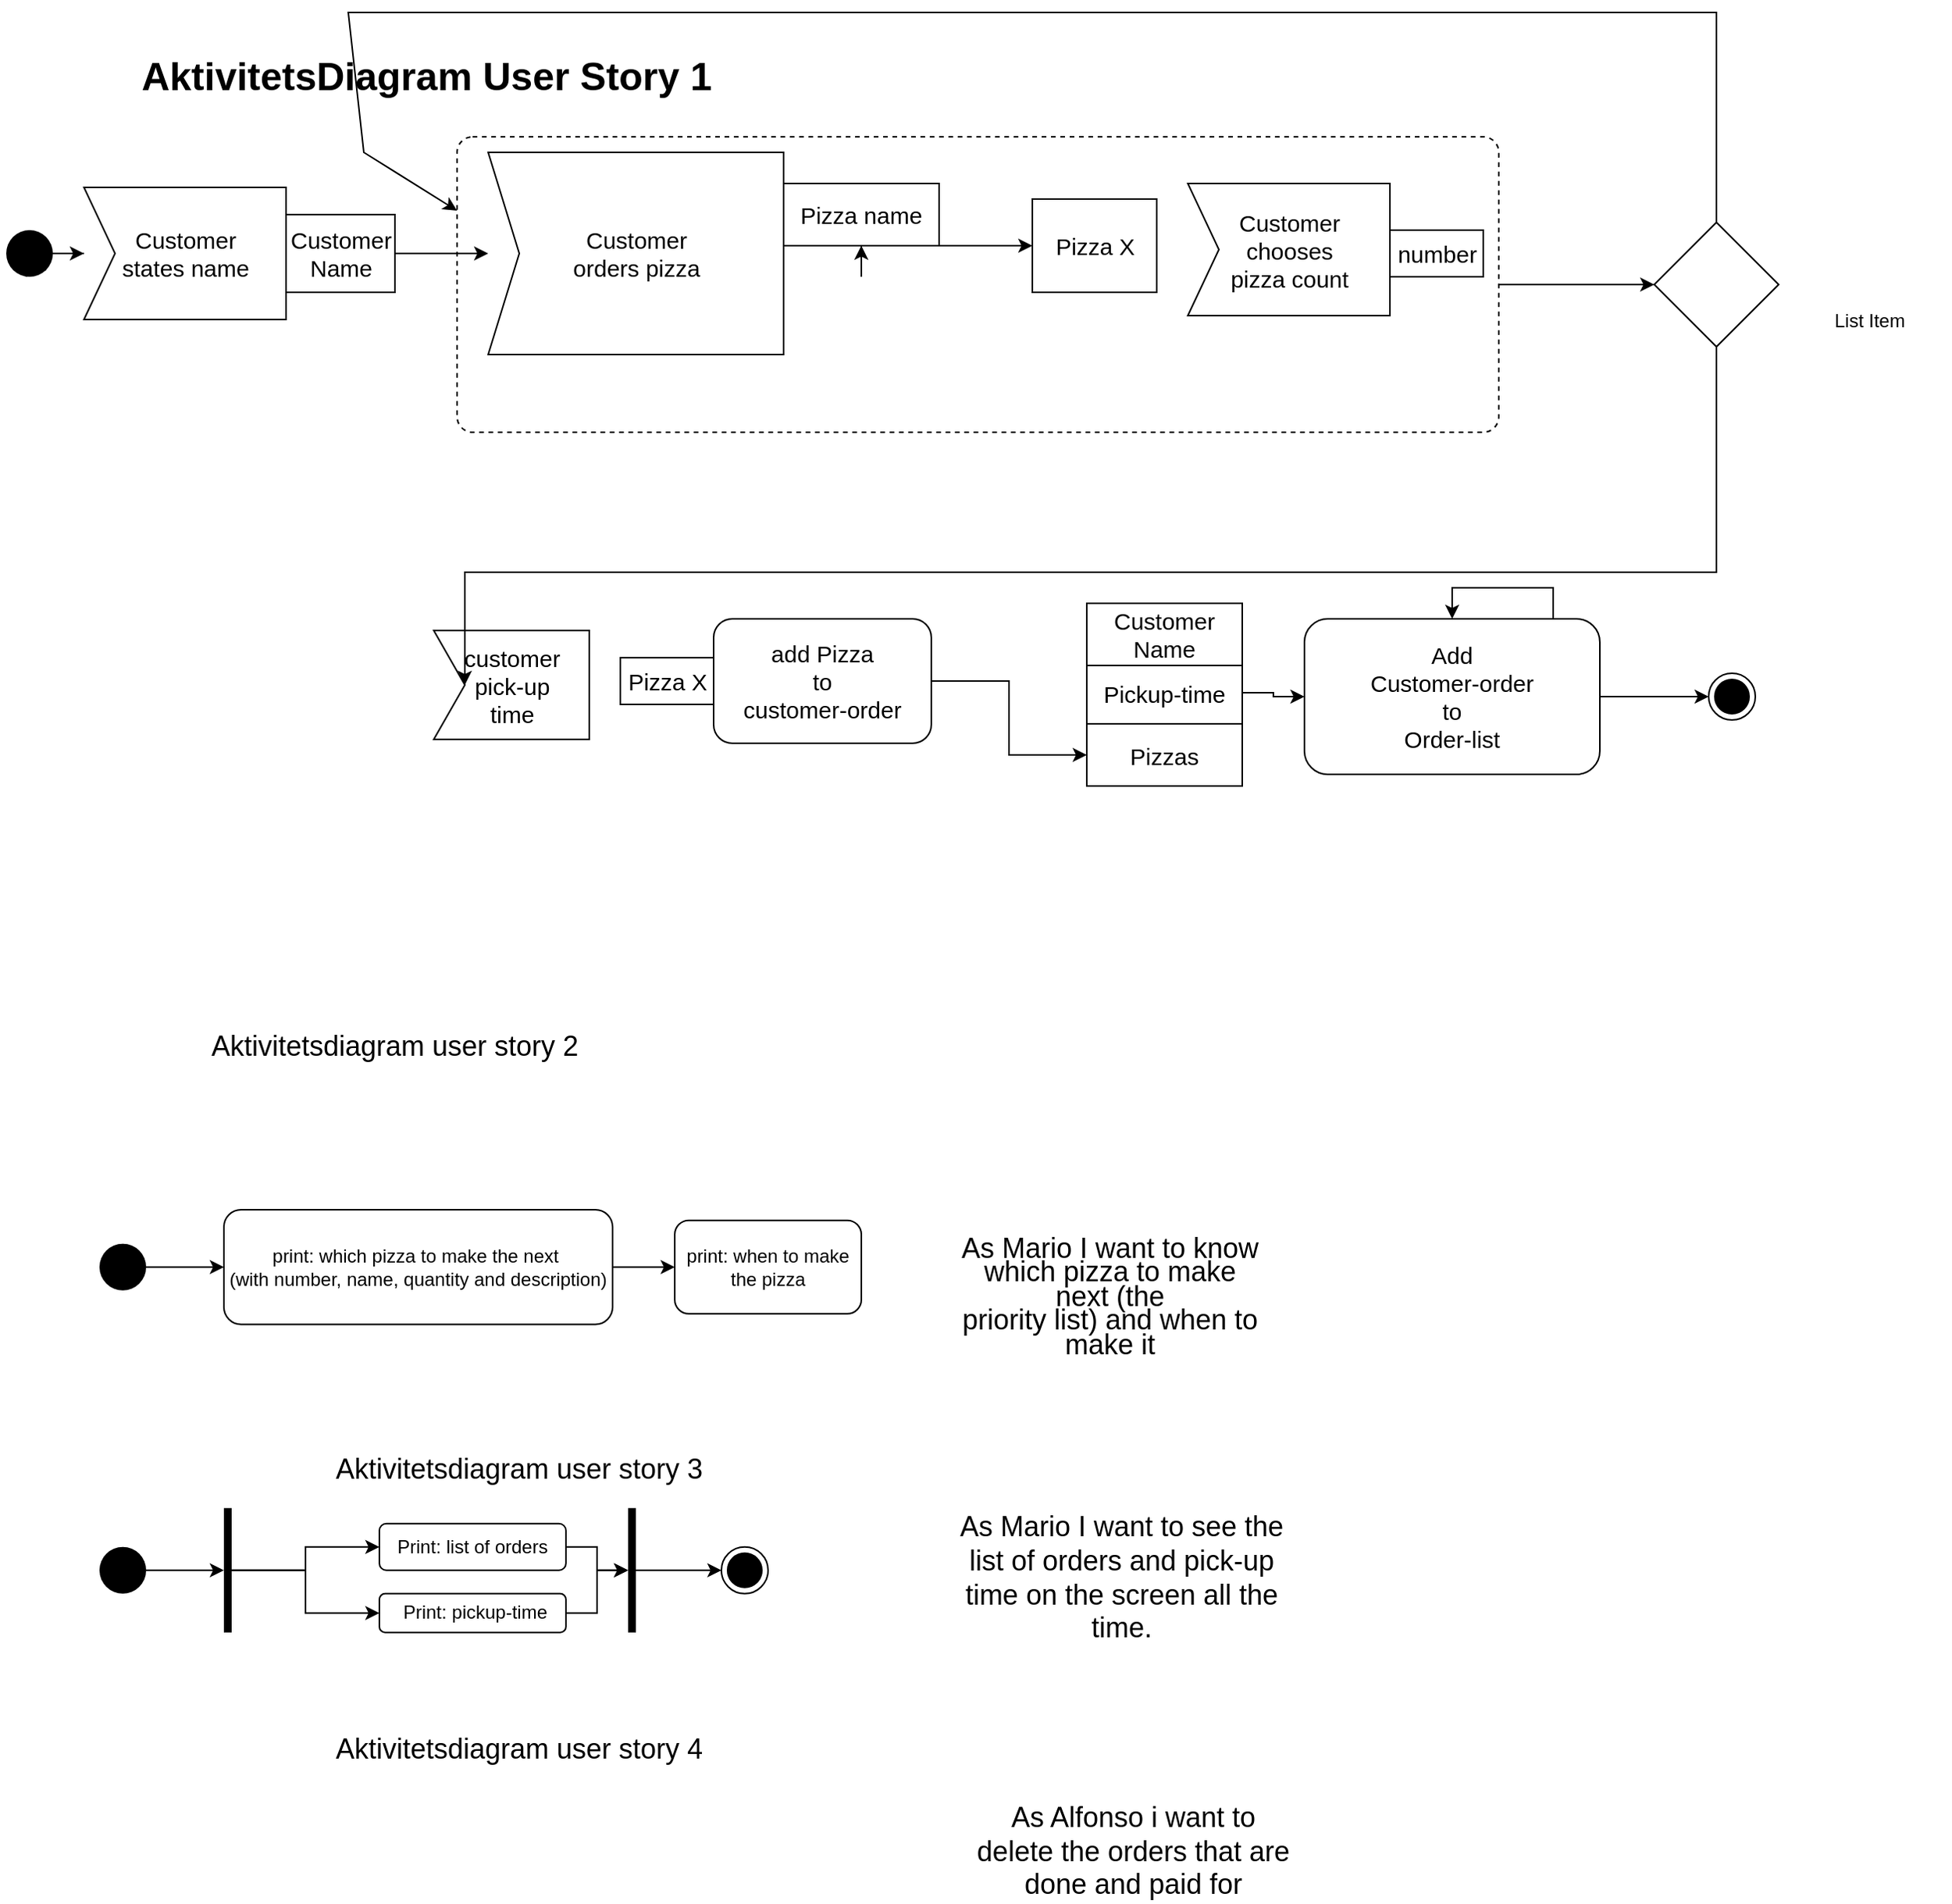 <mxfile version="17.4.6" type="github">
  <diagram id="Llr04aB2i8rG7F-lMMOM" name="Page-1">
    <mxGraphModel dx="1278" dy="474" grid="1" gridSize="10" guides="1" tooltips="1" connect="1" arrows="1" fold="1" page="1" pageScale="1" pageWidth="1169" pageHeight="1654" math="0" shadow="0">
      <root>
        <mxCell id="0" />
        <mxCell id="1" parent="0" />
        <mxCell id="DAa2m_oaoPKP5t2TtPUq-55" value="" style="edgeStyle=orthogonalEdgeStyle;rounded=0;orthogonalLoop=1;jettySize=auto;html=1;" edge="1" parent="1" source="DAa2m_oaoPKP5t2TtPUq-46" target="DAa2m_oaoPKP5t2TtPUq-54">
          <mxGeometry relative="1" as="geometry" />
        </mxCell>
        <mxCell id="DAa2m_oaoPKP5t2TtPUq-46" value="" style="dashed=1;rounded=1;absoluteArcSize=1;arcSize=20;html=1;verticalAlign=top;align=left;spacingTop=5;spacingLeft=10;" vertex="1" parent="1">
          <mxGeometry x="300" y="120" width="670" height="190" as="geometry" />
        </mxCell>
        <mxCell id="2Cyx6ej7TCa64QBJHTCq-1" value="&lt;font style=&quot;font-size: 18px&quot;&gt;As Mario I want to see the list of orders and pick-up time on the screen all the time.&lt;/font&gt;" style="text;html=1;strokeColor=none;fillColor=none;align=center;verticalAlign=middle;whiteSpace=wrap;rounded=0;" parent="1" vertex="1">
          <mxGeometry x="615" y="1001.87" width="225" height="90" as="geometry" />
        </mxCell>
        <mxCell id="2Cyx6ej7TCa64QBJHTCq-17" value="" style="edgeStyle=orthogonalEdgeStyle;rounded=0;orthogonalLoop=1;jettySize=auto;html=1;fontSize=18;" parent="1" source="2Cyx6ej7TCa64QBJHTCq-2" target="2Cyx6ej7TCa64QBJHTCq-5" edge="1">
          <mxGeometry relative="1" as="geometry" />
        </mxCell>
        <mxCell id="2Cyx6ej7TCa64QBJHTCq-2" value="" style="ellipse;fillColor=#000000;strokeColor=none;" parent="1" vertex="1">
          <mxGeometry x="70" y="831.87" width="30" height="30" as="geometry" />
        </mxCell>
        <mxCell id="2Cyx6ej7TCa64QBJHTCq-19" value="" style="edgeStyle=orthogonalEdgeStyle;rounded=0;orthogonalLoop=1;jettySize=auto;html=1;fontSize=18;" parent="1" source="2Cyx6ej7TCa64QBJHTCq-5" target="2Cyx6ej7TCa64QBJHTCq-18" edge="1">
          <mxGeometry relative="1" as="geometry" />
        </mxCell>
        <mxCell id="2Cyx6ej7TCa64QBJHTCq-5" value="print: which pizza to make the next&amp;nbsp;&lt;br&gt;(with number, name, quantity and description)" style="rounded=1;whiteSpace=wrap;html=1;" parent="1" vertex="1">
          <mxGeometry x="150" y="810" width="250" height="73.75" as="geometry" />
        </mxCell>
        <mxCell id="2Cyx6ej7TCa64QBJHTCq-7" value="&lt;p class=&quot;MsoNormal&quot;&gt;&lt;span lang=&quot;EN-US&quot; style=&quot;line-height: 107%&quot;&gt;&lt;font style=&quot;font-size: 18px&quot;&gt;As Mario I want to know which pizza to make next (the&lt;br&gt;priority list) and when to make it&lt;/font&gt;&lt;/span&gt;&lt;/p&gt;" style="text;html=1;strokeColor=none;fillColor=none;align=center;verticalAlign=middle;whiteSpace=wrap;rounded=0;" parent="1" vertex="1">
          <mxGeometry x="620" y="861.87" width="200" height="10" as="geometry" />
        </mxCell>
        <mxCell id="2Cyx6ej7TCa64QBJHTCq-8" value="Aktivitetsdiagram user story 2" style="text;html=1;strokeColor=none;fillColor=none;align=center;verticalAlign=middle;whiteSpace=wrap;rounded=0;fontSize=18;" parent="1" vertex="1">
          <mxGeometry x="10" y="690" width="500" height="30" as="geometry" />
        </mxCell>
        <mxCell id="2Cyx6ej7TCa64QBJHTCq-9" value="Aktivitetsdiagram user story 3" style="text;html=1;strokeColor=none;fillColor=none;align=center;verticalAlign=middle;whiteSpace=wrap;rounded=0;fontSize=18;" parent="1" vertex="1">
          <mxGeometry x="90" y="961.87" width="500" height="30" as="geometry" />
        </mxCell>
        <mxCell id="DAa2m_oaoPKP5t2TtPUq-33" value="" style="edgeStyle=orthogonalEdgeStyle;rounded=0;orthogonalLoop=1;jettySize=auto;html=1;" edge="1" parent="1" source="2Cyx6ej7TCa64QBJHTCq-13" target="DAa2m_oaoPKP5t2TtPUq-30">
          <mxGeometry relative="1" as="geometry" />
        </mxCell>
        <mxCell id="2Cyx6ej7TCa64QBJHTCq-13" value="" style="ellipse;fillColor=#000000;strokeColor=none;" parent="1" vertex="1">
          <mxGeometry x="70" y="1026.87" width="30" height="30" as="geometry" />
        </mxCell>
        <mxCell id="DAa2m_oaoPKP5t2TtPUq-38" value="" style="edgeStyle=orthogonalEdgeStyle;rounded=0;orthogonalLoop=1;jettySize=auto;html=1;" edge="1" parent="1" source="2Cyx6ej7TCa64QBJHTCq-15" target="DAa2m_oaoPKP5t2TtPUq-37">
          <mxGeometry relative="1" as="geometry" />
        </mxCell>
        <mxCell id="2Cyx6ej7TCa64QBJHTCq-15" value="Print: list of orders" style="rounded=1;whiteSpace=wrap;html=1;" parent="1" vertex="1">
          <mxGeometry x="250" y="1011.87" width="120" height="30" as="geometry" />
        </mxCell>
        <mxCell id="2Cyx6ej7TCa64QBJHTCq-18" value="print: when to make the pizza" style="whiteSpace=wrap;html=1;rounded=1;" parent="1" vertex="1">
          <mxGeometry x="440" y="816.875" width="120" height="60" as="geometry" />
        </mxCell>
        <mxCell id="2Cyx6ej7TCa64QBJHTCq-20" value="As Alfonso i want to delete the orders that are done and paid for" style="text;html=1;strokeColor=none;fillColor=none;align=center;verticalAlign=middle;whiteSpace=wrap;rounded=0;fontSize=18;" parent="1" vertex="1">
          <mxGeometry x="630" y="1193.87" width="210" height="58" as="geometry" />
        </mxCell>
        <mxCell id="2Cyx6ej7TCa64QBJHTCq-21" value="Aktivitetsdiagram user story 4" style="text;html=1;strokeColor=none;fillColor=none;align=center;verticalAlign=middle;whiteSpace=wrap;rounded=0;fontSize=18;" parent="1" vertex="1">
          <mxGeometry x="90" y="1141.87" width="500" height="30" as="geometry" />
        </mxCell>
        <mxCell id="DAa2m_oaoPKP5t2TtPUq-2" value="Customer &lt;br style=&quot;font-size: 15px;&quot;&gt;orders pizza" style="html=1;shape=mxgraph.infographic.ribbonSimple;notch1=20;notch2=0;align=center;verticalAlign=middle;fontSize=15;fontStyle=0;fillColor=#FFFFFF;horizontal=1;" vertex="1" parent="1">
          <mxGeometry x="320" y="130" width="190" height="130" as="geometry" />
        </mxCell>
        <mxCell id="DAa2m_oaoPKP5t2TtPUq-3" value="" style="edgeStyle=orthogonalEdgeStyle;rounded=0;orthogonalLoop=1;jettySize=auto;html=1;horizontal=1;fontSize=15;" edge="1" parent="1" source="DAa2m_oaoPKP5t2TtPUq-5">
          <mxGeometry relative="1" as="geometry">
            <mxPoint x="670" y="190" as="targetPoint" />
            <Array as="points">
              <mxPoint x="640" y="190" />
              <mxPoint x="640" y="190" />
            </Array>
          </mxGeometry>
        </mxCell>
        <mxCell id="DAa2m_oaoPKP5t2TtPUq-4" value="" style="edgeStyle=orthogonalEdgeStyle;rounded=0;orthogonalLoop=1;jettySize=auto;html=1;horizontal=1;fontSize=15;" edge="1" parent="1" source="DAa2m_oaoPKP5t2TtPUq-5">
          <mxGeometry relative="1" as="geometry">
            <mxPoint x="560" y="190" as="targetPoint" />
          </mxGeometry>
        </mxCell>
        <mxCell id="DAa2m_oaoPKP5t2TtPUq-5" value="Pizza name" style="whiteSpace=wrap;html=1;fontSize=15;fillColor=#FFFFFF;fontStyle=0;horizontal=1;" vertex="1" parent="1">
          <mxGeometry x="510" y="150" width="100" height="40" as="geometry" />
        </mxCell>
        <mxCell id="DAa2m_oaoPKP5t2TtPUq-6" value="" style="edgeStyle=orthogonalEdgeStyle;rounded=0;orthogonalLoop=1;jettySize=auto;html=1;fontSize=15;entryX=0;entryY=0.5;entryDx=0;entryDy=0;" edge="1" parent="1" source="DAa2m_oaoPKP5t2TtPUq-7" target="DAa2m_oaoPKP5t2TtPUq-19">
          <mxGeometry relative="1" as="geometry">
            <mxPoint x="695" y="470" as="targetPoint" />
          </mxGeometry>
        </mxCell>
        <mxCell id="DAa2m_oaoPKP5t2TtPUq-7" value="add Pizza&lt;br style=&quot;font-size: 15px&quot;&gt;to &lt;br&gt;customer-order" style="rounded=1;whiteSpace=wrap;html=1;fontSize=15;fillColor=#FFFFFF;fontStyle=0;horizontal=1;" vertex="1" parent="1">
          <mxGeometry x="465" y="430" width="140" height="80" as="geometry" />
        </mxCell>
        <mxCell id="DAa2m_oaoPKP5t2TtPUq-10" value="Pizza X" style="text;html=1;align=center;verticalAlign=middle;dashed=0;fillColor=#ffffff;strokeColor=#000000;horizontal=1;fontSize=15;" vertex="1" parent="1">
          <mxGeometry x="670" y="160" width="80" height="60" as="geometry" />
        </mxCell>
        <mxCell id="DAa2m_oaoPKP5t2TtPUq-11" value="Pizza X" style="text;html=1;align=center;verticalAlign=middle;dashed=0;fillColor=#ffffff;strokeColor=#000000;fontSize=15;" vertex="1" parent="1">
          <mxGeometry x="405.0" y="455" width="60" height="30" as="geometry" />
        </mxCell>
        <mxCell id="DAa2m_oaoPKP5t2TtPUq-12" value="Customer &lt;br style=&quot;font-size: 15px&quot;&gt;chooses&lt;br&gt;pizza count" style="html=1;shape=mxgraph.infographic.ribbonSimple;notch1=20;notch2=0;align=center;verticalAlign=middle;fontSize=15;fontStyle=0;fillColor=#FFFFFF;horizontal=1;" vertex="1" parent="1">
          <mxGeometry x="770" y="150" width="130" height="85" as="geometry" />
        </mxCell>
        <mxCell id="DAa2m_oaoPKP5t2TtPUq-18" value="" style="edgeStyle=orthogonalEdgeStyle;rounded=0;orthogonalLoop=1;jettySize=auto;html=1;fontSize=15;" edge="1" parent="1" target="DAa2m_oaoPKP5t2TtPUq-23">
          <mxGeometry relative="1" as="geometry">
            <mxPoint x="1025" y="470" as="sourcePoint" />
          </mxGeometry>
        </mxCell>
        <mxCell id="DAa2m_oaoPKP5t2TtPUq-19" value="Pizzas" style="rounded=0;whiteSpace=wrap;html=1;labelBackgroundColor=none;fontSize=15;" vertex="1" parent="1">
          <mxGeometry x="705" y="497.5" width="100" height="40" as="geometry" />
        </mxCell>
        <mxCell id="DAa2m_oaoPKP5t2TtPUq-29" value="" style="edgeStyle=orthogonalEdgeStyle;rounded=0;orthogonalLoop=1;jettySize=auto;html=1;" edge="1" parent="1" source="DAa2m_oaoPKP5t2TtPUq-20" target="DAa2m_oaoPKP5t2TtPUq-23">
          <mxGeometry relative="1" as="geometry" />
        </mxCell>
        <mxCell id="DAa2m_oaoPKP5t2TtPUq-20" value="Pickup-time" style="rounded=0;whiteSpace=wrap;html=1;labelBackgroundColor=none;fontSize=15;" vertex="1" parent="1">
          <mxGeometry x="705" y="457.5" width="100" height="40" as="geometry" />
        </mxCell>
        <mxCell id="DAa2m_oaoPKP5t2TtPUq-21" value="Customer&lt;br&gt;Name" style="rounded=0;whiteSpace=wrap;html=1;labelBackgroundColor=none;fontSize=15;" vertex="1" parent="1">
          <mxGeometry x="705" y="420" width="100" height="40" as="geometry" />
        </mxCell>
        <mxCell id="DAa2m_oaoPKP5t2TtPUq-22" value="" style="edgeStyle=orthogonalEdgeStyle;rounded=0;orthogonalLoop=1;jettySize=auto;html=1;fontSize=15;" edge="1" parent="1" source="DAa2m_oaoPKP5t2TtPUq-23" target="DAa2m_oaoPKP5t2TtPUq-26">
          <mxGeometry relative="1" as="geometry" />
        </mxCell>
        <mxCell id="DAa2m_oaoPKP5t2TtPUq-23" value="Add&lt;br&gt;Customer-order&lt;br&gt;to&lt;br&gt;Order-list" style="rounded=1;whiteSpace=wrap;html=1;labelBackgroundColor=none;fontSize=15;" vertex="1" parent="1">
          <mxGeometry x="845" y="430" width="190" height="100" as="geometry" />
        </mxCell>
        <mxCell id="DAa2m_oaoPKP5t2TtPUq-24" value="Customer &lt;br style=&quot;font-size: 15px&quot;&gt;states name" style="html=1;shape=mxgraph.infographic.ribbonSimple;notch1=20;notch2=0;align=center;verticalAlign=middle;fontSize=15;fontStyle=0;fillColor=#FFFFFF;horizontal=1;" vertex="1" parent="1">
          <mxGeometry x="60" y="152.5" width="130" height="85" as="geometry" />
        </mxCell>
        <mxCell id="DAa2m_oaoPKP5t2TtPUq-50" value="" style="edgeStyle=orthogonalEdgeStyle;rounded=0;orthogonalLoop=1;jettySize=auto;html=1;" edge="1" parent="1" source="DAa2m_oaoPKP5t2TtPUq-25" target="DAa2m_oaoPKP5t2TtPUq-2">
          <mxGeometry relative="1" as="geometry" />
        </mxCell>
        <mxCell id="DAa2m_oaoPKP5t2TtPUq-25" value="Customer&lt;br&gt;Name" style="text;html=1;align=center;verticalAlign=middle;dashed=0;fillColor=#ffffff;strokeColor=#000000;fontSize=15;" vertex="1" parent="1">
          <mxGeometry x="190" y="170" width="70" height="50" as="geometry" />
        </mxCell>
        <mxCell id="DAa2m_oaoPKP5t2TtPUq-26" value="" style="ellipse;html=1;shape=endState;fillColor=#000000;strokeColor=#000000;labelBackgroundColor=none;fontSize=15;" vertex="1" parent="1">
          <mxGeometry x="1105" y="465" width="30" height="30" as="geometry" />
        </mxCell>
        <mxCell id="DAa2m_oaoPKP5t2TtPUq-27" value="AktivitetsDiagram User Story 1" style="text;html=1;align=center;verticalAlign=middle;resizable=0;points=[];autosize=1;strokeColor=none;fillColor=none;fontSize=25;fontStyle=1" vertex="1" parent="1">
          <mxGeometry x="90" y="60" width="380" height="40" as="geometry" />
        </mxCell>
        <mxCell id="DAa2m_oaoPKP5t2TtPUq-34" value="" style="edgeStyle=orthogonalEdgeStyle;rounded=0;orthogonalLoop=1;jettySize=auto;html=1;" edge="1" parent="1" source="DAa2m_oaoPKP5t2TtPUq-30" target="2Cyx6ej7TCa64QBJHTCq-15">
          <mxGeometry relative="1" as="geometry" />
        </mxCell>
        <mxCell id="DAa2m_oaoPKP5t2TtPUq-36" value="" style="edgeStyle=orthogonalEdgeStyle;rounded=0;orthogonalLoop=1;jettySize=auto;html=1;" edge="1" parent="1" source="DAa2m_oaoPKP5t2TtPUq-30" target="DAa2m_oaoPKP5t2TtPUq-35">
          <mxGeometry relative="1" as="geometry" />
        </mxCell>
        <mxCell id="DAa2m_oaoPKP5t2TtPUq-30" value="" style="html=1;points=[];perimeter=orthogonalPerimeter;fillColor=#000000;strokeColor=none;" vertex="1" parent="1">
          <mxGeometry x="150" y="1001.87" width="5" height="80" as="geometry" />
        </mxCell>
        <mxCell id="DAa2m_oaoPKP5t2TtPUq-39" value="" style="edgeStyle=orthogonalEdgeStyle;rounded=0;orthogonalLoop=1;jettySize=auto;html=1;" edge="1" parent="1" source="DAa2m_oaoPKP5t2TtPUq-35" target="DAa2m_oaoPKP5t2TtPUq-37">
          <mxGeometry relative="1" as="geometry" />
        </mxCell>
        <mxCell id="DAa2m_oaoPKP5t2TtPUq-35" value="&lt;span&gt;&amp;nbsp;Print: pickup-time&lt;/span&gt;" style="rounded=1;whiteSpace=wrap;html=1;" vertex="1" parent="1">
          <mxGeometry x="250" y="1056.87" width="120" height="25" as="geometry" />
        </mxCell>
        <mxCell id="DAa2m_oaoPKP5t2TtPUq-41" value="" style="edgeStyle=orthogonalEdgeStyle;rounded=0;orthogonalLoop=1;jettySize=auto;html=1;" edge="1" parent="1" source="DAa2m_oaoPKP5t2TtPUq-37" target="DAa2m_oaoPKP5t2TtPUq-40">
          <mxGeometry relative="1" as="geometry" />
        </mxCell>
        <mxCell id="DAa2m_oaoPKP5t2TtPUq-37" value="" style="html=1;points=[];perimeter=orthogonalPerimeter;fillColor=#000000;strokeColor=none;" vertex="1" parent="1">
          <mxGeometry x="410" y="1001.87" width="5" height="80" as="geometry" />
        </mxCell>
        <mxCell id="DAa2m_oaoPKP5t2TtPUq-40" value="" style="ellipse;html=1;shape=endState;fillColor=#000000;strokeColor=#000000;" vertex="1" parent="1">
          <mxGeometry x="470" y="1026.87" width="30" height="30" as="geometry" />
        </mxCell>
        <mxCell id="DAa2m_oaoPKP5t2TtPUq-49" value="" style="edgeStyle=orthogonalEdgeStyle;rounded=0;orthogonalLoop=1;jettySize=auto;html=1;" edge="1" parent="1" source="DAa2m_oaoPKP5t2TtPUq-42" target="DAa2m_oaoPKP5t2TtPUq-24">
          <mxGeometry relative="1" as="geometry" />
        </mxCell>
        <mxCell id="DAa2m_oaoPKP5t2TtPUq-42" value="" style="ellipse;fillColor=#000000;strokeColor=none;horizontal=1;fontSize=15;" vertex="1" parent="1">
          <mxGeometry x="10" y="180" width="30" height="30" as="geometry" />
        </mxCell>
        <mxCell id="DAa2m_oaoPKP5t2TtPUq-14" value="number" style="text;html=1;align=center;verticalAlign=middle;dashed=0;fillColor=#ffffff;strokeColor=#000000;fontSize=15;" vertex="1" parent="1">
          <mxGeometry x="900" y="180" width="60" height="30" as="geometry" />
        </mxCell>
        <mxCell id="DAa2m_oaoPKP5t2TtPUq-48" style="edgeStyle=orthogonalEdgeStyle;rounded=0;orthogonalLoop=1;jettySize=auto;html=1;exitX=1;exitY=1;exitDx=0;exitDy=0;entryX=0;entryY=1;entryDx=0;entryDy=0;" edge="1" parent="1" source="DAa2m_oaoPKP5t2TtPUq-42" target="DAa2m_oaoPKP5t2TtPUq-42">
          <mxGeometry relative="1" as="geometry" />
        </mxCell>
        <mxCell id="DAa2m_oaoPKP5t2TtPUq-53" value="customer &lt;br&gt;pick-up &lt;br&gt;time" style="html=1;shape=mxgraph.infographic.ribbonSimple;notch1=20;notch2=0;align=center;verticalAlign=middle;fontSize=15;fontStyle=0;fillColor=#FFFFFF;horizontal=1;" vertex="1" parent="1">
          <mxGeometry x="285" y="437.5" width="100" height="70" as="geometry" />
        </mxCell>
        <mxCell id="DAa2m_oaoPKP5t2TtPUq-58" value="" style="edgeStyle=orthogonalEdgeStyle;rounded=0;orthogonalLoop=1;jettySize=auto;html=1;entryX=0;entryY=0;entryDx=20;entryDy=35;entryPerimeter=0;" edge="1" parent="1" source="DAa2m_oaoPKP5t2TtPUq-54" target="DAa2m_oaoPKP5t2TtPUq-53">
          <mxGeometry relative="1" as="geometry">
            <mxPoint x="1230" y="215" as="targetPoint" />
            <Array as="points">
              <mxPoint x="1110" y="400" />
              <mxPoint x="305" y="400" />
            </Array>
          </mxGeometry>
        </mxCell>
        <mxCell id="DAa2m_oaoPKP5t2TtPUq-54" value="" style="rhombus;whiteSpace=wrap;html=1;" vertex="1" parent="1">
          <mxGeometry x="1070" y="175" width="80" height="80" as="geometry" />
        </mxCell>
        <mxCell id="DAa2m_oaoPKP5t2TtPUq-56" value="" style="endArrow=classic;html=1;rounded=0;exitX=0.5;exitY=0;exitDx=0;exitDy=0;entryX=0;entryY=0.25;entryDx=0;entryDy=0;" edge="1" parent="1" source="DAa2m_oaoPKP5t2TtPUq-54" target="DAa2m_oaoPKP5t2TtPUq-46">
          <mxGeometry width="50" height="50" relative="1" as="geometry">
            <mxPoint x="1090" y="400" as="sourcePoint" />
            <mxPoint x="300" y="210" as="targetPoint" />
            <Array as="points">
              <mxPoint x="1110" y="40" />
              <mxPoint x="680" y="40" />
              <mxPoint x="230" y="40" />
              <mxPoint x="240" y="130" />
            </Array>
          </mxGeometry>
        </mxCell>
        <mxCell id="DAa2m_oaoPKP5t2TtPUq-59" value="List Item" style="text;strokeColor=none;fillColor=none;align=left;verticalAlign=middle;spacingLeft=4;spacingRight=4;overflow=hidden;points=[[0,0.5],[1,0.5]];portConstraint=eastwest;rotatable=0;" vertex="1" parent="1">
          <mxGeometry x="1180" y="222.5" width="80" height="30" as="geometry" />
        </mxCell>
      </root>
    </mxGraphModel>
  </diagram>
</mxfile>
